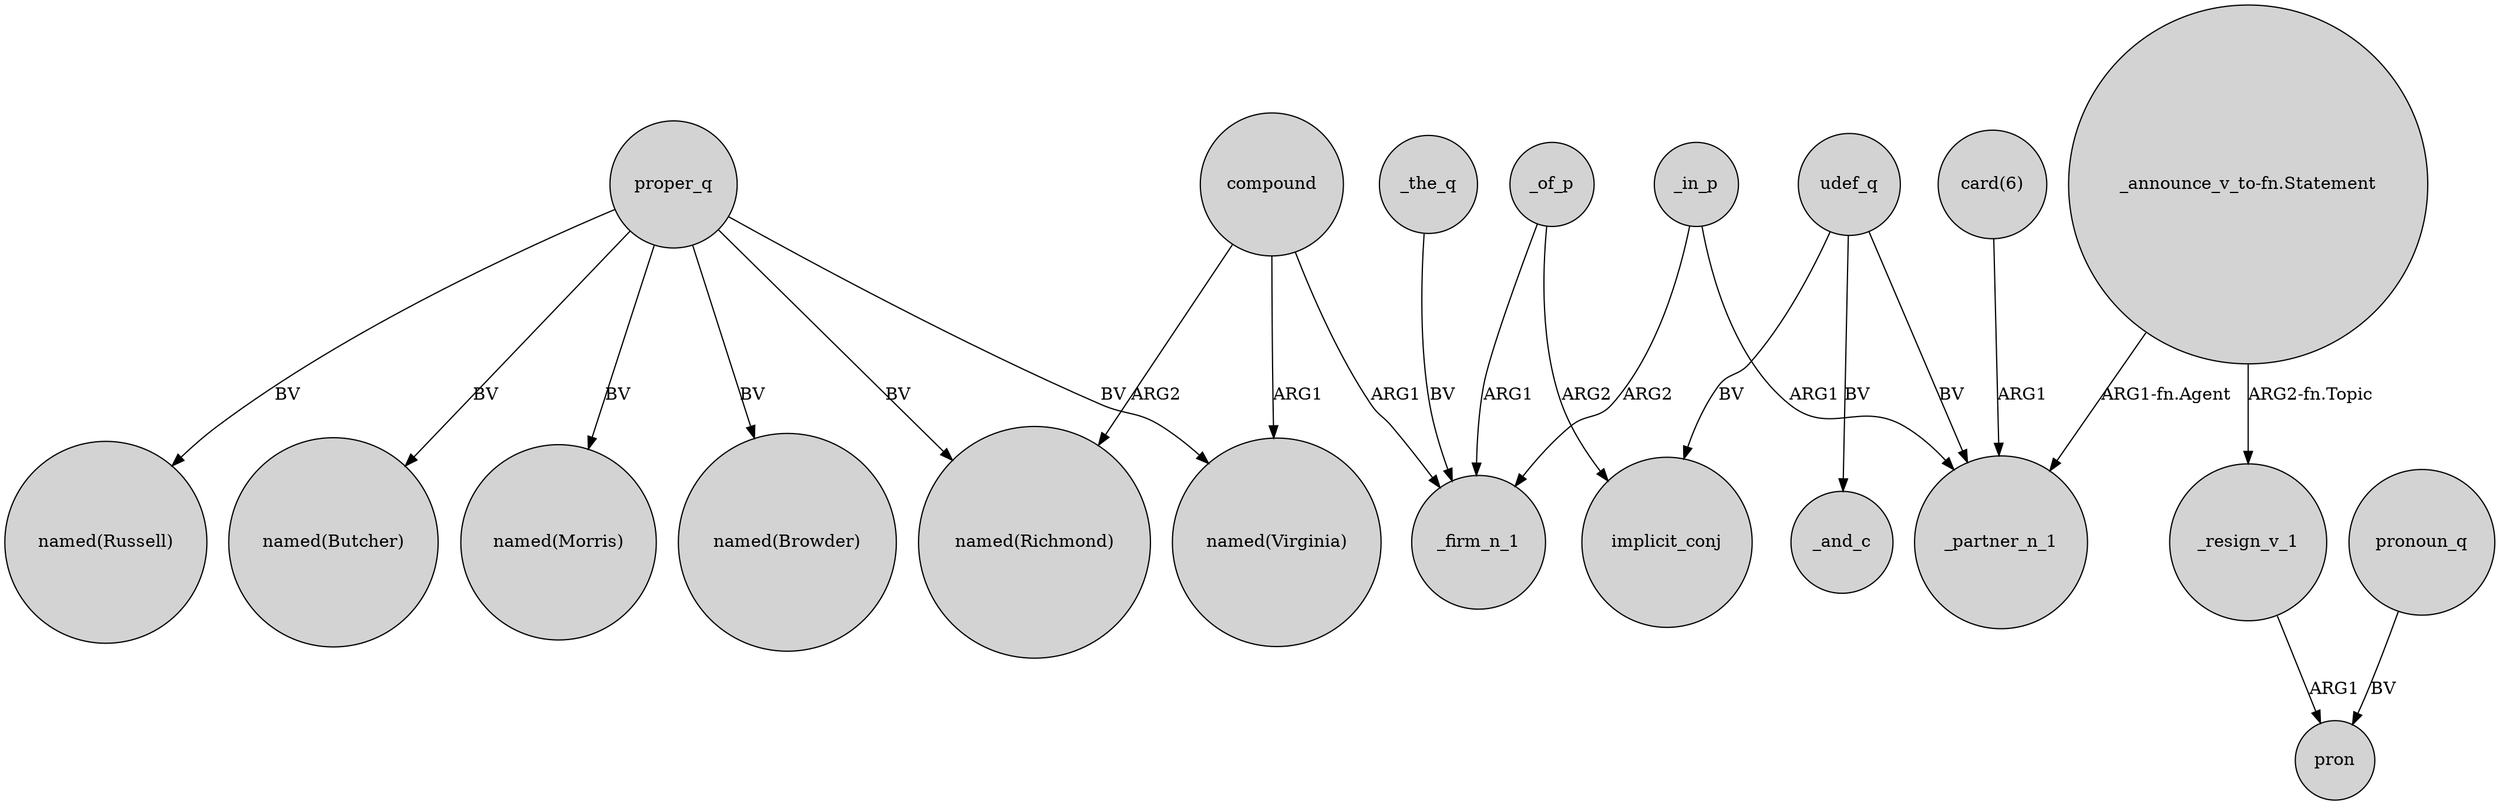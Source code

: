 digraph {
	node [shape=circle style=filled]
	proper_q -> "named(Richmond)" [label=BV]
	_resign_v_1 -> pron [label=ARG1]
	compound -> "named(Virginia)" [label=ARG1]
	proper_q -> "named(Virginia)" [label=BV]
	_of_p -> _firm_n_1 [label=ARG1]
	udef_q -> _partner_n_1 [label=BV]
	udef_q -> implicit_conj [label=BV]
	_in_p -> _partner_n_1 [label=ARG1]
	pronoun_q -> pron [label=BV]
	proper_q -> "named(Morris)" [label=BV]
	"card(6)" -> _partner_n_1 [label=ARG1]
	compound -> _firm_n_1 [label=ARG1]
	proper_q -> "named(Browder)" [label=BV]
	"_announce_v_to-fn.Statement" -> _partner_n_1 [label="ARG1-fn.Agent"]
	_in_p -> _firm_n_1 [label=ARG2]
	_the_q -> _firm_n_1 [label=BV]
	"_announce_v_to-fn.Statement" -> _resign_v_1 [label="ARG2-fn.Topic"]
	_of_p -> implicit_conj [label=ARG2]
	proper_q -> "named(Russell)" [label=BV]
	proper_q -> "named(Butcher)" [label=BV]
	udef_q -> _and_c [label=BV]
	compound -> "named(Richmond)" [label=ARG2]
}
